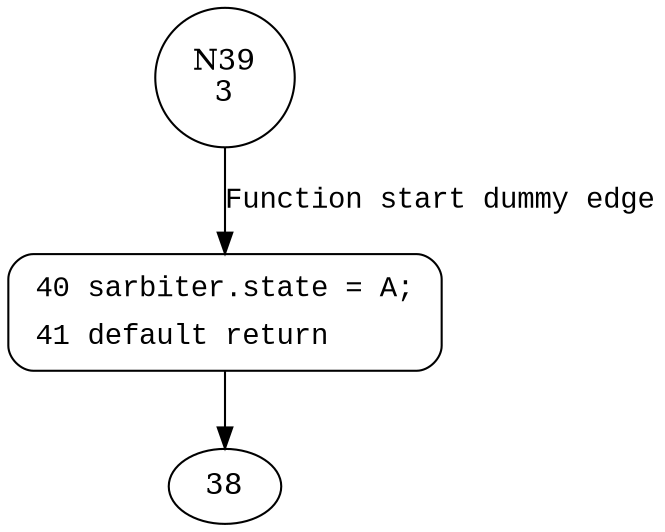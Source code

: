 digraph arbiter_initial {
39 [shape="circle" label="N39\n3"]
40 [shape="circle" label="N40\n2"]
40 [style="filled,bold" penwidth="1" fillcolor="white" fontname="Courier New" shape="Mrecord" label=<<table border="0" cellborder="0" cellpadding="3" bgcolor="white"><tr><td align="right">40</td><td align="left">sarbiter.state = A;</td></tr><tr><td align="right">41</td><td align="left">default return</td></tr></table>>]
40 -> 38[label=""]
39 -> 40 [label="Function start dummy edge" fontname="Courier New"]
}